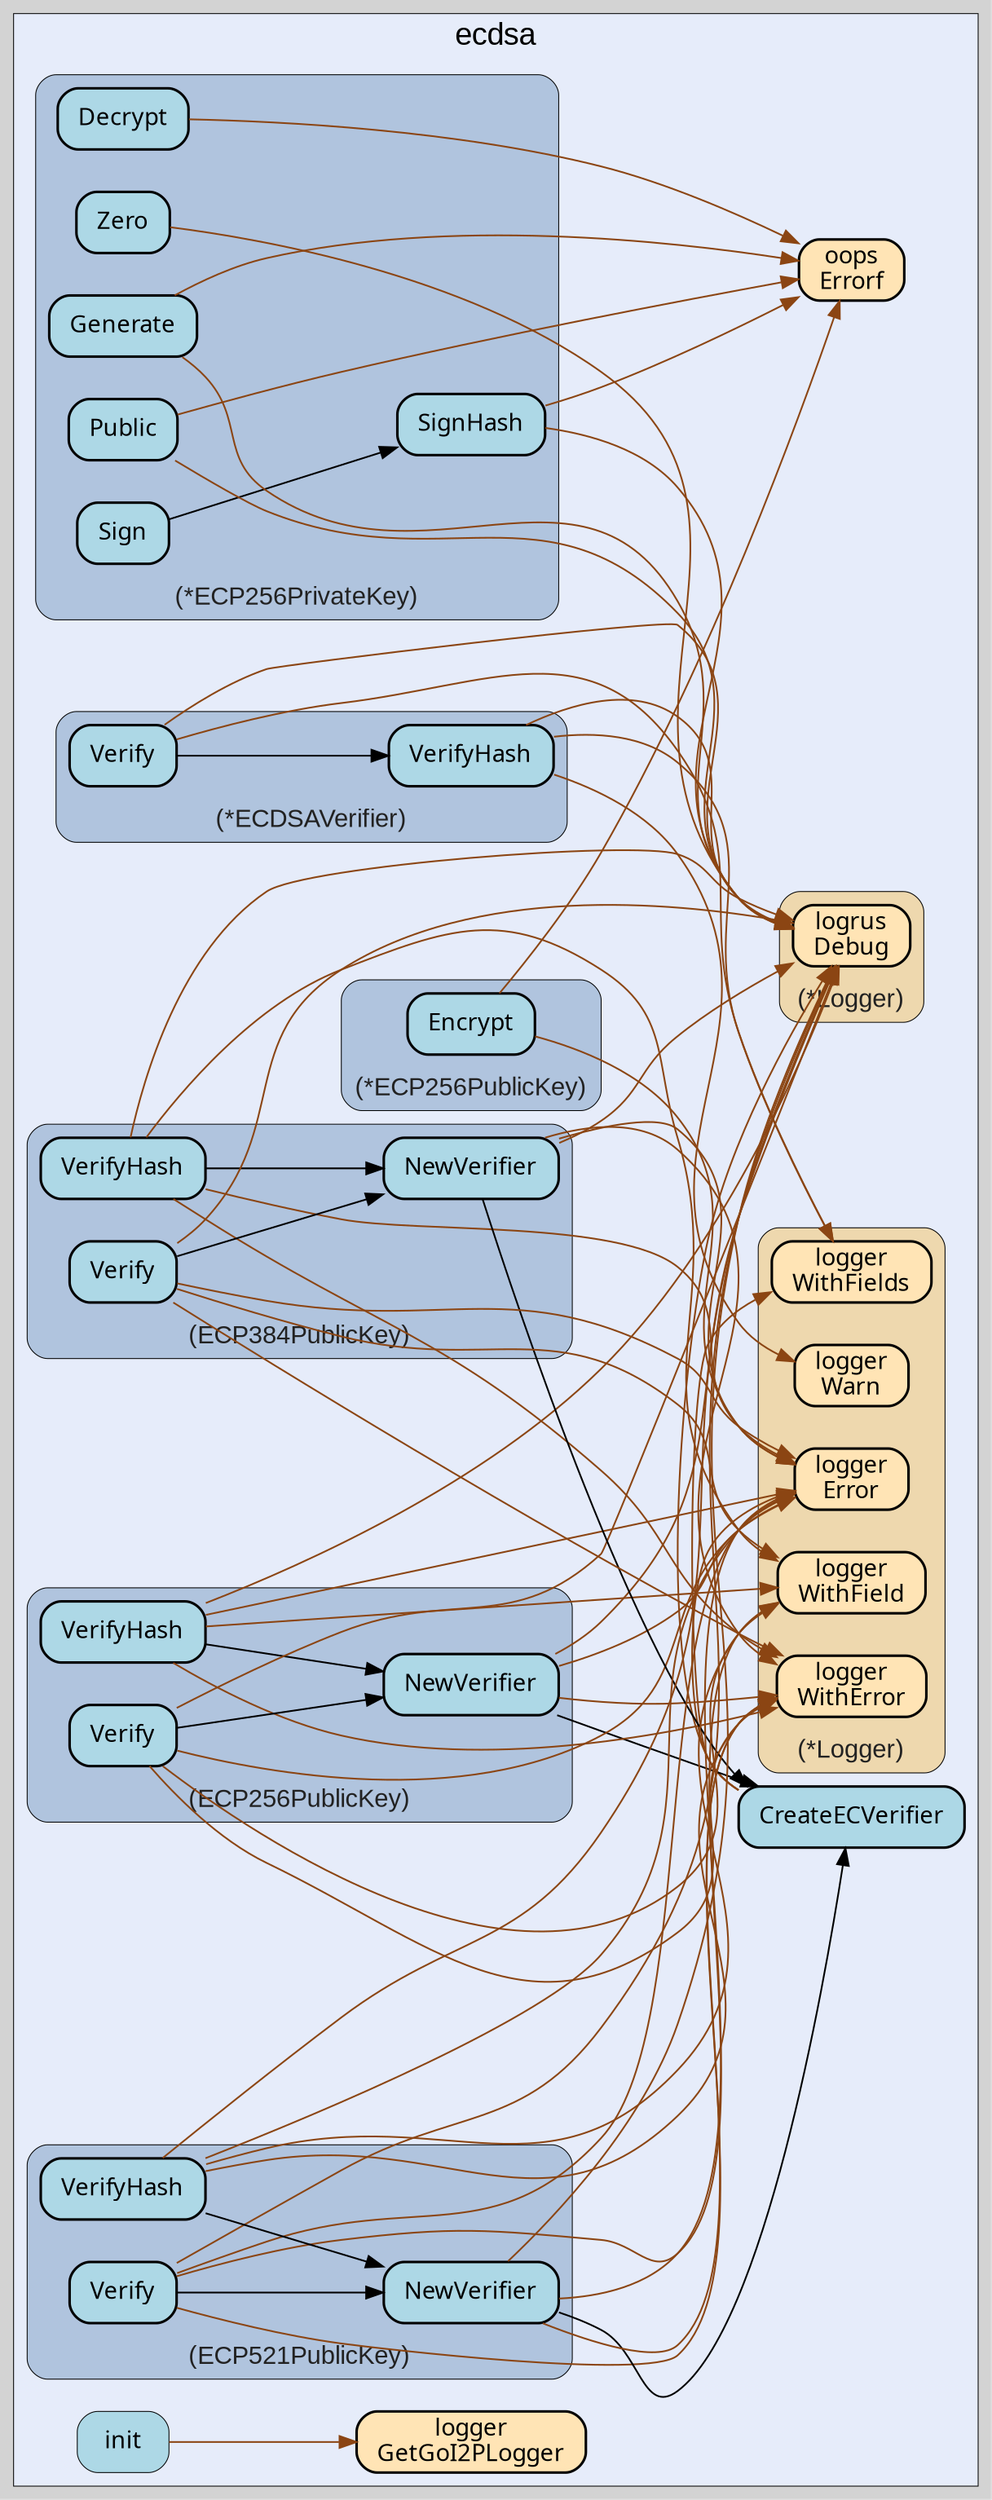 digraph gocallvis {
    label="";
    labeljust="l";
    fontname="Arial";
    fontsize="14";
    rankdir="LR";
    bgcolor="lightgray";
    style="solid";
    penwidth="0.5";
    pad="0.0";
    nodesep="0.35";

    node [shape="box" style="filled,rounded" fillcolor="honeydew" fontname="Verdana" penwidth="1.0" margin="0.16,0.0"];
    edge [minlen="2"]

    subgraph "cluster_focus" {
        labeljust="c";
fontsize="18";
bgcolor="#e6ecfa";
label="ecdsa";
labelloc="t";
        
        "github.com/samber/oops.Errorf" [ fillcolor="moccasin" label="oops\nErrorf" penwidth="1.5" tooltip="github.com/samber/oops.Errorf | defined in oops.go:34" ]
        "github.com/go-i2p/crypto/ecdsa.CreateECVerifier" [ fillcolor="lightblue" label="CreateECVerifier" penwidth="1.5" tooltip="github.com/go-i2p/crypto/ecdsa.CreateECVerifier | defined in ecdsa_verifier.go:48\nat ecdsa_verifier.go:49: calling [(*github.com/go-i2p/logger.Logger).WithFields]\nat ecdsa_verifier.go:52: calling [(*github.com/sirupsen/logrus.Logger).Debug]\nat ecdsa_verifier.go:63: calling [(*github.com/sirupsen/logrus.Logger).Debug]\nat ecdsa_verifier.go:55: calling [(*github.com/go-i2p/logger.Logger).Error]" ]
        "github.com/go-i2p/crypto/ecdsa.init" [ fillcolor="lightblue" label="init" penwidth="0.5" tooltip="github.com/go-i2p/crypto/ecdsa.init | defined in .:0\nat constants.go:7: calling [github.com/go-i2p/logger.GetGoI2PLogger]" ]
        "github.com/go-i2p/logger.GetGoI2PLogger" [ fillcolor="moccasin" label="logger\nGetGoI2PLogger" penwidth="1.5" tooltip="github.com/go-i2p/logger.GetGoI2PLogger | defined in log.go:120" ]
        
        subgraph "cluster_*github.com/go-i2p/crypto/ecdsa.ECDSAVerifier" {
        labelloc="b";
style="rounded,filled";
label="(*ECDSAVerifier)";
tooltip="type: *github.com/go-i2p/crypto/ecdsa.ECDSAVerifier";
penwidth="0.5";
fontcolor="#222222";
fillcolor="lightsteelblue";
fontsize="15";
        
        "(*github.com/go-i2p/crypto/ecdsa.ECDSAVerifier).Verify" [ fillcolor="lightblue" label="Verify" penwidth="1.5" tooltip="(*github.com/go-i2p/crypto/ecdsa.ECDSAVerifier).Verify | defined in ecdsa_verifier.go:36\nat ecdsa_verifier.go:37: calling [(*github.com/go-i2p/logger.Logger).WithFields]\nat ecdsa_verifier.go:44: calling [(*github.com/go-i2p/crypto/ecdsa.ECDSAVerifier).VerifyHash]\nat ecdsa_verifier.go:40: calling [(*github.com/sirupsen/logrus.Logger).Debug]" ]
        "(*github.com/go-i2p/crypto/ecdsa.ECDSAVerifier).VerifyHash" [ label="VerifyHash" penwidth="1.5" tooltip="(*github.com/go-i2p/crypto/ecdsa.ECDSAVerifier).VerifyHash | defined in ecdsa_verifier.go:19\nat ecdsa_verifier.go:20: calling [(*github.com/go-i2p/logger.Logger).WithFields]\nat ecdsa_verifier.go:23: calling [(*github.com/sirupsen/logrus.Logger).Debug]\nat ecdsa_verifier.go:30: calling [(*github.com/sirupsen/logrus.Logger).Debug]\nat ecdsa_verifier.go:27: calling [(*github.com/go-i2p/logger.Logger).Warn]" fillcolor="lightblue" ]
        
    }

        subgraph "cluster_*github.com/go-i2p/crypto/ecdsa.ECP256PrivateKey" {
        label="(*ECP256PrivateKey)";
tooltip="type: *github.com/go-i2p/crypto/ecdsa.ECP256PrivateKey";
fontcolor="#222222";
style="rounded,filled";
fillcolor="lightsteelblue";
penwidth="0.5";
fontsize="15";
labelloc="b";
        
        "(*github.com/go-i2p/crypto/ecdsa.ECP256PrivateKey).Decrypt" [ tooltip="(*github.com/go-i2p/crypto/ecdsa.ECP256PrivateKey).Decrypt | defined in ecdsa_p256_private.go:61\nat ecdsa_p256_private.go:65: calling [github.com/samber/oops.Errorf]" fillcolor="lightblue" label="Decrypt" penwidth="1.5" ]
        "(*github.com/go-i2p/crypto/ecdsa.ECP256PrivateKey).Zero" [ fillcolor="lightblue" label="Zero" penwidth="1.5" tooltip="(*github.com/go-i2p/crypto/ecdsa.ECP256PrivateKey).Zero | defined in ecdsa_p256_private.go:100\nat ecdsa_p256_private.go:105: calling [(*github.com/sirupsen/logrus.Logger).Debug]" ]
        "(*github.com/go-i2p/crypto/ecdsa.ECP256PrivateKey).SignHash" [ fillcolor="lightblue" label="SignHash" penwidth="1.5" tooltip="(*github.com/go-i2p/crypto/ecdsa.ECP256PrivateKey).SignHash | defined in ecdsa_p256_private.go:31\nat ecdsa_p256_private.go:44: calling [github.com/samber/oops.Errorf]\nat ecdsa_p256_private.go:56: calling [(*github.com/sirupsen/logrus.Logger).Debug]" ]
        "(*github.com/go-i2p/crypto/ecdsa.ECP256PrivateKey).Sign" [ fillcolor="lightblue" label="Sign" penwidth="1.5" tooltip="(*github.com/go-i2p/crypto/ecdsa.ECP256PrivateKey).Sign | defined in ecdsa_p256_private.go:24\nat ecdsa_p256_private.go:27: calling [(*github.com/go-i2p/crypto/ecdsa.ECP256PrivateKey).SignHash]" ]
        "(*github.com/go-i2p/crypto/ecdsa.ECP256PrivateKey).Public" [ label="Public" penwidth="1.5" tooltip="(*github.com/go-i2p/crypto/ecdsa.ECP256PrivateKey).Public | defined in ecdsa_p256_private.go:74\nat ecdsa_p256_private.go:95: calling [(*github.com/sirupsen/logrus.Logger).Debug]\nat ecdsa_p256_private.go:80: calling [github.com/samber/oops.Errorf]" fillcolor="lightblue" ]
        "(*github.com/go-i2p/crypto/ecdsa.ECP256PrivateKey).Generate" [ tooltip="(*github.com/go-i2p/crypto/ecdsa.ECP256PrivateKey).Generate | defined in ecdsa_p256_private.go:109\nat ecdsa_p256_private.go:113: calling [github.com/samber/oops.Errorf]\nat ecdsa_p256_private.go:123: calling [(*github.com/sirupsen/logrus.Logger).Debug]" fillcolor="lightblue" label="Generate" penwidth="1.5" ]
        
    }

        subgraph "cluster_*github.com/go-i2p/crypto/ecdsa.ECP256PublicKey" {
        labelloc="b";
style="rounded,filled";
fillcolor="lightsteelblue";
tooltip="type: *github.com/go-i2p/crypto/ecdsa.ECP256PublicKey";
penwidth="0.5";
fontsize="15";
label="(*ECP256PublicKey)";
fontcolor="#222222";
        
        "(*github.com/go-i2p/crypto/ecdsa.ECP256PublicKey).Encrypt" [ label="Encrypt" penwidth="1.5" tooltip="(*github.com/go-i2p/crypto/ecdsa.ECP256PublicKey).Encrypt | defined in ecdsa_p256_public.go:38\nat ecdsa_p256_public.go:40: calling [github.com/samber/oops.Errorf]\nat ecdsa_p256_public.go:39: calling [(*github.com/go-i2p/logger.Logger).Error]" fillcolor="lightblue" ]
        
    }

        subgraph "cluster_*github.com/go-i2p/logger.Logger" {
        tooltip="type: *github.com/go-i2p/logger.Logger";
penwidth="0.5";
fontsize="15";
fontcolor="#222222";
labelloc="b";
style="rounded,filled";
fillcolor="wheat2";
label="(*Logger)";
        
        "(*github.com/go-i2p/logger.Logger).WithField" [ fillcolor="moccasin" label="logger\nWithField" penwidth="1.5" tooltip="(*github.com/go-i2p/logger.Logger).WithField | defined in log.go:54" ]
        "(*github.com/go-i2p/logger.Logger).WithFields" [ fillcolor="moccasin" label="logger\nWithFields" penwidth="1.5" tooltip="(*github.com/go-i2p/logger.Logger).WithFields | defined in log.go:60" ]
        "(*github.com/go-i2p/logger.Logger).Error" [ fillcolor="moccasin" label="logger\nError" penwidth="1.5" tooltip="(*github.com/go-i2p/logger.Logger).Error | defined in log.go:42" ]
        "(*github.com/go-i2p/logger.Logger).WithError" [ fillcolor="moccasin" label="logger\nWithError" penwidth="1.5" tooltip="(*github.com/go-i2p/logger.Logger).WithError | defined in log.go:66" ]
        "(*github.com/go-i2p/logger.Logger).Warn" [ fillcolor="moccasin" label="logger\nWarn" penwidth="1.5" tooltip="(*github.com/go-i2p/logger.Logger).Warn | defined in log.go:30" ]
        
    }

        subgraph "cluster_*github.com/sirupsen/logrus.Logger" {
        fontsize="15";
fontcolor="#222222";
labelloc="b";
style="rounded,filled";
fillcolor="wheat2";
label="(*Logger)";
tooltip="type: *github.com/sirupsen/logrus.Logger";
penwidth="0.5";
        
        "(*github.com/sirupsen/logrus.Logger).Debug" [ fillcolor="moccasin" label="logrus\nDebug" penwidth="1.5" tooltip="(*github.com/sirupsen/logrus.Logger).Debug | defined in logger.go:221" ]
        
    }

        subgraph "cluster_github.com/go-i2p/crypto/ecdsa.ECP256PublicKey" {
        label="(ECP256PublicKey)";
penwidth="0.5";
fontsize="15";
fontcolor="#222222";
labelloc="b";
fillcolor="lightsteelblue";
tooltip="type: github.com/go-i2p/crypto/ecdsa.ECP256PublicKey";
style="rounded,filled";
        
        "(github.com/go-i2p/crypto/ecdsa.ECP256PublicKey).NewVerifier" [ penwidth="1.5" tooltip="(github.com/go-i2p/crypto/ecdsa.ECP256PublicKey).NewVerifier | defined in ecdsa_p256_public.go:51\nat ecdsa_p256_public.go:54: calling [github.com/go-i2p/crypto/ecdsa.CreateECVerifier]\nat ecdsa_p256_public.go:56: calling [(*github.com/go-i2p/logger.Logger).Error]\nat ecdsa_p256_public.go:52: calling [(*github.com/sirupsen/logrus.Logger).Debug]\nat ecdsa_p256_public.go:56: calling [(*github.com/go-i2p/logger.Logger).WithError]" fillcolor="lightblue" label="NewVerifier" ]
        "(github.com/go-i2p/crypto/ecdsa.ECP256PublicKey).VerifyHash" [ fillcolor="lightblue" label="VerifyHash" penwidth="1.5" tooltip="(github.com/go-i2p/crypto/ecdsa.ECP256PublicKey).VerifyHash | defined in ecdsa_p256_public.go:27\nat ecdsa_p256_public.go:28: calling [(*github.com/sirupsen/logrus.Logger).Debug]\nat ecdsa_p256_public.go:29: calling [(github.com/go-i2p/crypto/ecdsa.ECP256PublicKey).NewVerifier]\nat ecdsa_p256_public.go:31: calling [(*github.com/go-i2p/logger.Logger).Error]\nat ecdsa_p256_public.go:28: calling [(*github.com/go-i2p/logger.Logger).WithField]\nat ecdsa_p256_public.go:31: calling [(*github.com/go-i2p/logger.Logger).WithError]" ]
        "(github.com/go-i2p/crypto/ecdsa.ECP256PublicKey).Verify" [ penwidth="1.5" tooltip="(github.com/go-i2p/crypto/ecdsa.ECP256PublicKey).Verify | defined in ecdsa_p256_public.go:16\nat ecdsa_p256_public.go:20: calling [(*github.com/go-i2p/logger.Logger).WithError]\nat ecdsa_p256_public.go:18: calling [(github.com/go-i2p/crypto/ecdsa.ECP256PublicKey).NewVerifier]\nat ecdsa_p256_public.go:17: calling [(*github.com/sirupsen/logrus.Logger).Debug]\nat ecdsa_p256_public.go:17: calling [(*github.com/go-i2p/logger.Logger).WithField]\nat ecdsa_p256_public.go:20: calling [(*github.com/go-i2p/logger.Logger).Error]" fillcolor="lightblue" label="Verify" ]
        
    }

        subgraph "cluster_github.com/go-i2p/crypto/ecdsa.ECP384PublicKey" {
        fontcolor="#222222";
labelloc="b";
style="rounded,filled";
label="(ECP384PublicKey)";
tooltip="type: github.com/go-i2p/crypto/ecdsa.ECP384PublicKey";
penwidth="0.5";
fontsize="15";
fillcolor="lightsteelblue";
        
        "(github.com/go-i2p/crypto/ecdsa.ECP384PublicKey).VerifyHash" [ fillcolor="lightblue" label="VerifyHash" penwidth="1.5" tooltip="(github.com/go-i2p/crypto/ecdsa.ECP384PublicKey).VerifyHash | defined in ecdsa_p384_public.go:26\nat ecdsa_p384_public.go:28: calling [(github.com/go-i2p/crypto/ecdsa.ECP384PublicKey).NewVerifier]\nat ecdsa_p384_public.go:30: calling [(*github.com/go-i2p/logger.Logger).WithError]\nat ecdsa_p384_public.go:27: calling [(*github.com/sirupsen/logrus.Logger).Debug]\nat ecdsa_p384_public.go:27: calling [(*github.com/go-i2p/logger.Logger).WithField]\nat ecdsa_p384_public.go:30: calling [(*github.com/go-i2p/logger.Logger).Error]" ]
        "(github.com/go-i2p/crypto/ecdsa.ECP384PublicKey).NewVerifier" [ penwidth="1.5" tooltip="(github.com/go-i2p/crypto/ecdsa.ECP384PublicKey).NewVerifier | defined in ecdsa_p384_public.go:44\nat ecdsa_p384_public.go:46: calling [github.com/go-i2p/crypto/ecdsa.CreateECVerifier]\nat ecdsa_p384_public.go:48: calling [(*github.com/go-i2p/logger.Logger).WithError]\nat ecdsa_p384_public.go:48: calling [(*github.com/go-i2p/logger.Logger).Error]\nat ecdsa_p384_public.go:45: calling [(*github.com/sirupsen/logrus.Logger).Debug]" fillcolor="lightblue" label="NewVerifier" ]
        "(github.com/go-i2p/crypto/ecdsa.ECP384PublicKey).Verify" [ penwidth="1.5" tooltip="(github.com/go-i2p/crypto/ecdsa.ECP384PublicKey).Verify | defined in ecdsa_p384_public.go:15\nat ecdsa_p384_public.go:16: calling [(*github.com/go-i2p/logger.Logger).WithField]\nat ecdsa_p384_public.go:16: calling [(*github.com/sirupsen/logrus.Logger).Debug]\nat ecdsa_p384_public.go:17: calling [(github.com/go-i2p/crypto/ecdsa.ECP384PublicKey).NewVerifier]\nat ecdsa_p384_public.go:19: calling [(*github.com/go-i2p/logger.Logger).WithError]\nat ecdsa_p384_public.go:19: calling [(*github.com/go-i2p/logger.Logger).Error]" fillcolor="lightblue" label="Verify" ]
        
    }

        subgraph "cluster_github.com/go-i2p/crypto/ecdsa.ECP521PublicKey" {
        fontcolor="#222222";
labelloc="b";
fillcolor="lightsteelblue";
penwidth="0.5";
fontsize="15";
style="rounded,filled";
label="(ECP521PublicKey)";
tooltip="type: github.com/go-i2p/crypto/ecdsa.ECP521PublicKey";
        
        "(github.com/go-i2p/crypto/ecdsa.ECP521PublicKey).Verify" [ penwidth="1.5" tooltip="(github.com/go-i2p/crypto/ecdsa.ECP521PublicKey).Verify | defined in ecdsa_p521_public.go:15\nat ecdsa_p521_public.go:16: calling [(*github.com/go-i2p/logger.Logger).WithField]\nat ecdsa_p521_public.go:19: calling [(*github.com/go-i2p/logger.Logger).Error]\nat ecdsa_p521_public.go:17: calling [(github.com/go-i2p/crypto/ecdsa.ECP521PublicKey).NewVerifier]\nat ecdsa_p521_public.go:19: calling [(*github.com/go-i2p/logger.Logger).WithError]\nat ecdsa_p521_public.go:16: calling [(*github.com/sirupsen/logrus.Logger).Debug]" fillcolor="lightblue" label="Verify" ]
        "(github.com/go-i2p/crypto/ecdsa.ECP521PublicKey).NewVerifier" [ tooltip="(github.com/go-i2p/crypto/ecdsa.ECP521PublicKey).NewVerifier | defined in ecdsa_p521_public.go:44\nat ecdsa_p521_public.go:48: calling [(*github.com/go-i2p/logger.Logger).Error]\nat ecdsa_p521_public.go:46: calling [github.com/go-i2p/crypto/ecdsa.CreateECVerifier]\nat ecdsa_p521_public.go:45: calling [(*github.com/sirupsen/logrus.Logger).Debug]\nat ecdsa_p521_public.go:48: calling [(*github.com/go-i2p/logger.Logger).WithError]" fillcolor="lightblue" label="NewVerifier" penwidth="1.5" ]
        "(github.com/go-i2p/crypto/ecdsa.ECP521PublicKey).VerifyHash" [ penwidth="1.5" tooltip="(github.com/go-i2p/crypto/ecdsa.ECP521PublicKey).VerifyHash | defined in ecdsa_p521_public.go:26\nat ecdsa_p521_public.go:27: calling [(*github.com/go-i2p/logger.Logger).WithField]\nat ecdsa_p521_public.go:27: calling [(*github.com/sirupsen/logrus.Logger).Debug]\nat ecdsa_p521_public.go:30: calling [(*github.com/go-i2p/logger.Logger).Error]\nat ecdsa_p521_public.go:30: calling [(*github.com/go-i2p/logger.Logger).WithError]\nat ecdsa_p521_public.go:28: calling [(github.com/go-i2p/crypto/ecdsa.ECP521PublicKey).NewVerifier]" fillcolor="lightblue" label="VerifyHash" ]
        
    }

    }

    "(github.com/go-i2p/crypto/ecdsa.ECP384PublicKey).VerifyHash" -> "(github.com/go-i2p/crypto/ecdsa.ECP384PublicKey).NewVerifier" [ tooltip="at ecdsa_p384_public.go:28: calling [(github.com/go-i2p/crypto/ecdsa.ECP384PublicKey).NewVerifier]" ]
    "(github.com/go-i2p/crypto/ecdsa.ECP256PublicKey).VerifyHash" -> "(*github.com/sirupsen/logrus.Logger).Debug" [ color="saddlebrown" tooltip="at ecdsa_p256_public.go:28: calling [(*github.com/sirupsen/logrus.Logger).Debug]" ]
    "(github.com/go-i2p/crypto/ecdsa.ECP256PublicKey).VerifyHash" -> "(github.com/go-i2p/crypto/ecdsa.ECP256PublicKey).NewVerifier" [ tooltip="at ecdsa_p256_public.go:29: calling [(github.com/go-i2p/crypto/ecdsa.ECP256PublicKey).NewVerifier]" ]
    "(github.com/go-i2p/crypto/ecdsa.ECP384PublicKey).Verify" -> "(*github.com/go-i2p/logger.Logger).WithField" [ color="saddlebrown" tooltip="at ecdsa_p384_public.go:16: calling [(*github.com/go-i2p/logger.Logger).WithField]" ]
    "(*github.com/go-i2p/crypto/ecdsa.ECP256PublicKey).Encrypt" -> "github.com/samber/oops.Errorf" [ color="saddlebrown" tooltip="at ecdsa_p256_public.go:40: calling [github.com/samber/oops.Errorf]" ]
    "(*github.com/go-i2p/crypto/ecdsa.ECP256PrivateKey).Generate" -> "github.com/samber/oops.Errorf" [ color="saddlebrown" tooltip="at ecdsa_p256_private.go:113: calling [github.com/samber/oops.Errorf]" ]
    "(github.com/go-i2p/crypto/ecdsa.ECP521PublicKey).NewVerifier" -> "(*github.com/go-i2p/logger.Logger).Error" [ color="saddlebrown" tooltip="at ecdsa_p521_public.go:48: calling [(*github.com/go-i2p/logger.Logger).Error]" ]
    "(github.com/go-i2p/crypto/ecdsa.ECP256PublicKey).Verify" -> "(*github.com/go-i2p/logger.Logger).WithError" [ color="saddlebrown" tooltip="at ecdsa_p256_public.go:20: calling [(*github.com/go-i2p/logger.Logger).WithError]" ]
    "(github.com/go-i2p/crypto/ecdsa.ECP521PublicKey).VerifyHash" -> "(*github.com/go-i2p/logger.Logger).WithField" [ color="saddlebrown" tooltip="at ecdsa_p521_public.go:27: calling [(*github.com/go-i2p/logger.Logger).WithField]" ]
    "(github.com/go-i2p/crypto/ecdsa.ECP384PublicKey).VerifyHash" -> "(*github.com/go-i2p/logger.Logger).WithError" [ color="saddlebrown" tooltip="at ecdsa_p384_public.go:30: calling [(*github.com/go-i2p/logger.Logger).WithError]" ]
    "(github.com/go-i2p/crypto/ecdsa.ECP256PublicKey).NewVerifier" -> "github.com/go-i2p/crypto/ecdsa.CreateECVerifier" [ tooltip="at ecdsa_p256_public.go:54: calling [github.com/go-i2p/crypto/ecdsa.CreateECVerifier]" ]
    "(github.com/go-i2p/crypto/ecdsa.ECP256PublicKey).VerifyHash" -> "(*github.com/go-i2p/logger.Logger).Error" [ color="saddlebrown" tooltip="at ecdsa_p256_public.go:31: calling [(*github.com/go-i2p/logger.Logger).Error]" ]
    "(github.com/go-i2p/crypto/ecdsa.ECP384PublicKey).Verify" -> "(*github.com/sirupsen/logrus.Logger).Debug" [ color="saddlebrown" tooltip="at ecdsa_p384_public.go:16: calling [(*github.com/sirupsen/logrus.Logger).Debug]" ]
    "(*github.com/go-i2p/crypto/ecdsa.ECP256PrivateKey).Public" -> "(*github.com/sirupsen/logrus.Logger).Debug" [ color="saddlebrown" tooltip="at ecdsa_p256_private.go:95: calling [(*github.com/sirupsen/logrus.Logger).Debug]" ]
    "(github.com/go-i2p/crypto/ecdsa.ECP256PublicKey).NewVerifier" -> "(*github.com/go-i2p/logger.Logger).Error" [ color="saddlebrown" tooltip="at ecdsa_p256_public.go:56: calling [(*github.com/go-i2p/logger.Logger).Error]" ]
    "(*github.com/go-i2p/crypto/ecdsa.ECP256PrivateKey).SignHash" -> "github.com/samber/oops.Errorf" [ color="saddlebrown" tooltip="at ecdsa_p256_private.go:44: calling [github.com/samber/oops.Errorf]" ]
    "(*github.com/go-i2p/crypto/ecdsa.ECP256PrivateKey).SignHash" -> "(*github.com/sirupsen/logrus.Logger).Debug" [ color="saddlebrown" tooltip="at ecdsa_p256_private.go:56: calling [(*github.com/sirupsen/logrus.Logger).Debug]" ]
    "(github.com/go-i2p/crypto/ecdsa.ECP256PublicKey).Verify" -> "(github.com/go-i2p/crypto/ecdsa.ECP256PublicKey).NewVerifier" [ tooltip="at ecdsa_p256_public.go:18: calling [(github.com/go-i2p/crypto/ecdsa.ECP256PublicKey).NewVerifier]" ]
    "github.com/go-i2p/crypto/ecdsa.CreateECVerifier" -> "(*github.com/go-i2p/logger.Logger).WithFields" [ color="saddlebrown" tooltip="at ecdsa_verifier.go:49: calling [(*github.com/go-i2p/logger.Logger).WithFields]" ]
    "(github.com/go-i2p/crypto/ecdsa.ECP384PublicKey).Verify" -> "(github.com/go-i2p/crypto/ecdsa.ECP384PublicKey).NewVerifier" [ tooltip="at ecdsa_p384_public.go:17: calling [(github.com/go-i2p/crypto/ecdsa.ECP384PublicKey).NewVerifier]" ]
    "(*github.com/go-i2p/crypto/ecdsa.ECP256PublicKey).Encrypt" -> "(*github.com/go-i2p/logger.Logger).Error" [ color="saddlebrown" tooltip="at ecdsa_p256_public.go:39: calling [(*github.com/go-i2p/logger.Logger).Error]" ]
    "(github.com/go-i2p/crypto/ecdsa.ECP521PublicKey).VerifyHash" -> "(*github.com/sirupsen/logrus.Logger).Debug" [ color="saddlebrown" tooltip="at ecdsa_p521_public.go:27: calling [(*github.com/sirupsen/logrus.Logger).Debug]" ]
    "(github.com/go-i2p/crypto/ecdsa.ECP256PublicKey).Verify" -> "(*github.com/sirupsen/logrus.Logger).Debug" [ color="saddlebrown" tooltip="at ecdsa_p256_public.go:17: calling [(*github.com/sirupsen/logrus.Logger).Debug]" ]
    "github.com/go-i2p/crypto/ecdsa.CreateECVerifier" -> "(*github.com/sirupsen/logrus.Logger).Debug" [ tooltip="at ecdsa_verifier.go:52: calling [(*github.com/sirupsen/logrus.Logger).Debug]\nat ecdsa_verifier.go:63: calling [(*github.com/sirupsen/logrus.Logger).Debug]" color="saddlebrown" ]
    "(github.com/go-i2p/crypto/ecdsa.ECP256PublicKey).NewVerifier" -> "(*github.com/sirupsen/logrus.Logger).Debug" [ color="saddlebrown" tooltip="at ecdsa_p256_public.go:52: calling [(*github.com/sirupsen/logrus.Logger).Debug]" ]
    "(github.com/go-i2p/crypto/ecdsa.ECP256PublicKey).VerifyHash" -> "(*github.com/go-i2p/logger.Logger).WithField" [ color="saddlebrown" tooltip="at ecdsa_p256_public.go:28: calling [(*github.com/go-i2p/logger.Logger).WithField]" ]
    "(*github.com/go-i2p/crypto/ecdsa.ECP256PrivateKey).Public" -> "github.com/samber/oops.Errorf" [ color="saddlebrown" tooltip="at ecdsa_p256_private.go:80: calling [github.com/samber/oops.Errorf]" ]
    "(*github.com/go-i2p/crypto/ecdsa.ECP256PrivateKey).Generate" -> "(*github.com/sirupsen/logrus.Logger).Debug" [ color="saddlebrown" tooltip="at ecdsa_p256_private.go:123: calling [(*github.com/sirupsen/logrus.Logger).Debug]" ]
    "(github.com/go-i2p/crypto/ecdsa.ECP521PublicKey).Verify" -> "(*github.com/go-i2p/logger.Logger).WithField" [ tooltip="at ecdsa_p521_public.go:16: calling [(*github.com/go-i2p/logger.Logger).WithField]" color="saddlebrown" ]
    "(github.com/go-i2p/crypto/ecdsa.ECP521PublicKey).NewVerifier" -> "github.com/go-i2p/crypto/ecdsa.CreateECVerifier" [ tooltip="at ecdsa_p521_public.go:46: calling [github.com/go-i2p/crypto/ecdsa.CreateECVerifier]" ]
    "(github.com/go-i2p/crypto/ecdsa.ECP521PublicKey).Verify" -> "(*github.com/go-i2p/logger.Logger).Error" [ color="saddlebrown" tooltip="at ecdsa_p521_public.go:19: calling [(*github.com/go-i2p/logger.Logger).Error]" ]
    "(*github.com/go-i2p/crypto/ecdsa.ECP256PrivateKey).Decrypt" -> "github.com/samber/oops.Errorf" [ tooltip="at ecdsa_p256_private.go:65: calling [github.com/samber/oops.Errorf]" color="saddlebrown" ]
    "(github.com/go-i2p/crypto/ecdsa.ECP384PublicKey).VerifyHash" -> "(*github.com/sirupsen/logrus.Logger).Debug" [ color="saddlebrown" tooltip="at ecdsa_p384_public.go:27: calling [(*github.com/sirupsen/logrus.Logger).Debug]" ]
    "(github.com/go-i2p/crypto/ecdsa.ECP384PublicKey).NewVerifier" -> "github.com/go-i2p/crypto/ecdsa.CreateECVerifier" [ tooltip="at ecdsa_p384_public.go:46: calling [github.com/go-i2p/crypto/ecdsa.CreateECVerifier]" ]
    "github.com/go-i2p/crypto/ecdsa.init" -> "github.com/go-i2p/logger.GetGoI2PLogger" [ color="saddlebrown" tooltip="at constants.go:7: calling [github.com/go-i2p/logger.GetGoI2PLogger]" ]
    "(*github.com/go-i2p/crypto/ecdsa.ECDSAVerifier).Verify" -> "(*github.com/go-i2p/logger.Logger).WithFields" [ color="saddlebrown" tooltip="at ecdsa_verifier.go:37: calling [(*github.com/go-i2p/logger.Logger).WithFields]" ]
    "(github.com/go-i2p/crypto/ecdsa.ECP521PublicKey).NewVerifier" -> "(*github.com/sirupsen/logrus.Logger).Debug" [ color="saddlebrown" tooltip="at ecdsa_p521_public.go:45: calling [(*github.com/sirupsen/logrus.Logger).Debug]" ]
    "(github.com/go-i2p/crypto/ecdsa.ECP521PublicKey).Verify" -> "(github.com/go-i2p/crypto/ecdsa.ECP521PublicKey).NewVerifier" [ tooltip="at ecdsa_p521_public.go:17: calling [(github.com/go-i2p/crypto/ecdsa.ECP521PublicKey).NewVerifier]" ]
    "(github.com/go-i2p/crypto/ecdsa.ECP384PublicKey).NewVerifier" -> "(*github.com/go-i2p/logger.Logger).WithError" [ color="saddlebrown" tooltip="at ecdsa_p384_public.go:48: calling [(*github.com/go-i2p/logger.Logger).WithError]" ]
    "(*github.com/go-i2p/crypto/ecdsa.ECDSAVerifier).Verify" -> "(*github.com/go-i2p/crypto/ecdsa.ECDSAVerifier).VerifyHash" [ tooltip="at ecdsa_verifier.go:44: calling [(*github.com/go-i2p/crypto/ecdsa.ECDSAVerifier).VerifyHash]" ]
    "(github.com/go-i2p/crypto/ecdsa.ECP521PublicKey).VerifyHash" -> "(*github.com/go-i2p/logger.Logger).Error" [ color="saddlebrown" tooltip="at ecdsa_p521_public.go:30: calling [(*github.com/go-i2p/logger.Logger).Error]" ]
    "(github.com/go-i2p/crypto/ecdsa.ECP384PublicKey).VerifyHash" -> "(*github.com/go-i2p/logger.Logger).WithField" [ tooltip="at ecdsa_p384_public.go:27: calling [(*github.com/go-i2p/logger.Logger).WithField]" color="saddlebrown" ]
    "(*github.com/go-i2p/crypto/ecdsa.ECP256PrivateKey).Zero" -> "(*github.com/sirupsen/logrus.Logger).Debug" [ color="saddlebrown" tooltip="at ecdsa_p256_private.go:105: calling [(*github.com/sirupsen/logrus.Logger).Debug]" ]
    "(*github.com/go-i2p/crypto/ecdsa.ECDSAVerifier).Verify" -> "(*github.com/sirupsen/logrus.Logger).Debug" [ tooltip="at ecdsa_verifier.go:40: calling [(*github.com/sirupsen/logrus.Logger).Debug]" color="saddlebrown" ]
    "(*github.com/go-i2p/crypto/ecdsa.ECDSAVerifier).VerifyHash" -> "(*github.com/go-i2p/logger.Logger).WithFields" [ color="saddlebrown" tooltip="at ecdsa_verifier.go:20: calling [(*github.com/go-i2p/logger.Logger).WithFields]" ]
    "(*github.com/go-i2p/crypto/ecdsa.ECP256PrivateKey).Sign" -> "(*github.com/go-i2p/crypto/ecdsa.ECP256PrivateKey).SignHash" [ tooltip="at ecdsa_p256_private.go:27: calling [(*github.com/go-i2p/crypto/ecdsa.ECP256PrivateKey).SignHash]" ]
    "(github.com/go-i2p/crypto/ecdsa.ECP521PublicKey).NewVerifier" -> "(*github.com/go-i2p/logger.Logger).WithError" [ color="saddlebrown" tooltip="at ecdsa_p521_public.go:48: calling [(*github.com/go-i2p/logger.Logger).WithError]" ]
    "(github.com/go-i2p/crypto/ecdsa.ECP384PublicKey).NewVerifier" -> "(*github.com/go-i2p/logger.Logger).Error" [ color="saddlebrown" tooltip="at ecdsa_p384_public.go:48: calling [(*github.com/go-i2p/logger.Logger).Error]" ]
    "(github.com/go-i2p/crypto/ecdsa.ECP521PublicKey).VerifyHash" -> "(*github.com/go-i2p/logger.Logger).WithError" [ color="saddlebrown" tooltip="at ecdsa_p521_public.go:30: calling [(*github.com/go-i2p/logger.Logger).WithError]" ]
    "(github.com/go-i2p/crypto/ecdsa.ECP384PublicKey).NewVerifier" -> "(*github.com/sirupsen/logrus.Logger).Debug" [ tooltip="at ecdsa_p384_public.go:45: calling [(*github.com/sirupsen/logrus.Logger).Debug]" color="saddlebrown" ]
    "github.com/go-i2p/crypto/ecdsa.CreateECVerifier" -> "(*github.com/go-i2p/logger.Logger).Error" [ color="saddlebrown" tooltip="at ecdsa_verifier.go:55: calling [(*github.com/go-i2p/logger.Logger).Error]" ]
    "(github.com/go-i2p/crypto/ecdsa.ECP521PublicKey).Verify" -> "(*github.com/go-i2p/logger.Logger).WithError" [ color="saddlebrown" tooltip="at ecdsa_p521_public.go:19: calling [(*github.com/go-i2p/logger.Logger).WithError]" ]
    "(*github.com/go-i2p/crypto/ecdsa.ECDSAVerifier).VerifyHash" -> "(*github.com/sirupsen/logrus.Logger).Debug" [ color="saddlebrown" tooltip="at ecdsa_verifier.go:23: calling [(*github.com/sirupsen/logrus.Logger).Debug]\nat ecdsa_verifier.go:30: calling [(*github.com/sirupsen/logrus.Logger).Debug]" ]
    "(github.com/go-i2p/crypto/ecdsa.ECP521PublicKey).Verify" -> "(*github.com/sirupsen/logrus.Logger).Debug" [ color="saddlebrown" tooltip="at ecdsa_p521_public.go:16: calling [(*github.com/sirupsen/logrus.Logger).Debug]" ]
    "(github.com/go-i2p/crypto/ecdsa.ECP256PublicKey).Verify" -> "(*github.com/go-i2p/logger.Logger).WithField" [ color="saddlebrown" tooltip="at ecdsa_p256_public.go:17: calling [(*github.com/go-i2p/logger.Logger).WithField]" ]
    "(github.com/go-i2p/crypto/ecdsa.ECP256PublicKey).Verify" -> "(*github.com/go-i2p/logger.Logger).Error" [ tooltip="at ecdsa_p256_public.go:20: calling [(*github.com/go-i2p/logger.Logger).Error]" color="saddlebrown" ]
    "(github.com/go-i2p/crypto/ecdsa.ECP256PublicKey).NewVerifier" -> "(*github.com/go-i2p/logger.Logger).WithError" [ color="saddlebrown" tooltip="at ecdsa_p256_public.go:56: calling [(*github.com/go-i2p/logger.Logger).WithError]" ]
    "(github.com/go-i2p/crypto/ecdsa.ECP256PublicKey).VerifyHash" -> "(*github.com/go-i2p/logger.Logger).WithError" [ color="saddlebrown" tooltip="at ecdsa_p256_public.go:31: calling [(*github.com/go-i2p/logger.Logger).WithError]" ]
    "(github.com/go-i2p/crypto/ecdsa.ECP384PublicKey).Verify" -> "(*github.com/go-i2p/logger.Logger).WithError" [ color="saddlebrown" tooltip="at ecdsa_p384_public.go:19: calling [(*github.com/go-i2p/logger.Logger).WithError]" ]
    "(*github.com/go-i2p/crypto/ecdsa.ECDSAVerifier).VerifyHash" -> "(*github.com/go-i2p/logger.Logger).Warn" [ color="saddlebrown" tooltip="at ecdsa_verifier.go:27: calling [(*github.com/go-i2p/logger.Logger).Warn]" ]
    "(github.com/go-i2p/crypto/ecdsa.ECP384PublicKey).VerifyHash" -> "(*github.com/go-i2p/logger.Logger).Error" [ color="saddlebrown" tooltip="at ecdsa_p384_public.go:30: calling [(*github.com/go-i2p/logger.Logger).Error]" ]
    "(github.com/go-i2p/crypto/ecdsa.ECP384PublicKey).Verify" -> "(*github.com/go-i2p/logger.Logger).Error" [ color="saddlebrown" tooltip="at ecdsa_p384_public.go:19: calling [(*github.com/go-i2p/logger.Logger).Error]" ]
    "(github.com/go-i2p/crypto/ecdsa.ECP521PublicKey).VerifyHash" -> "(github.com/go-i2p/crypto/ecdsa.ECP521PublicKey).NewVerifier" [ tooltip="at ecdsa_p521_public.go:28: calling [(github.com/go-i2p/crypto/ecdsa.ECP521PublicKey).NewVerifier]" ]
}
